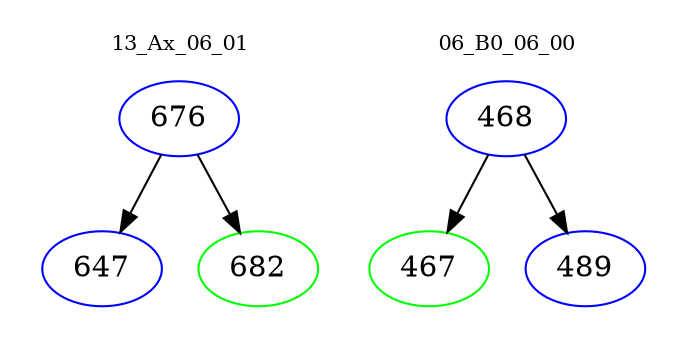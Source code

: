 digraph{
subgraph cluster_0 {
color = white
label = "13_Ax_06_01";
fontsize=10;
T0_676 [label="676", color="blue"]
T0_676 -> T0_647 [color="black"]
T0_647 [label="647", color="blue"]
T0_676 -> T0_682 [color="black"]
T0_682 [label="682", color="green"]
}
subgraph cluster_1 {
color = white
label = "06_B0_06_00";
fontsize=10;
T1_468 [label="468", color="blue"]
T1_468 -> T1_467 [color="black"]
T1_467 [label="467", color="green"]
T1_468 -> T1_489 [color="black"]
T1_489 [label="489", color="blue"]
}
}

